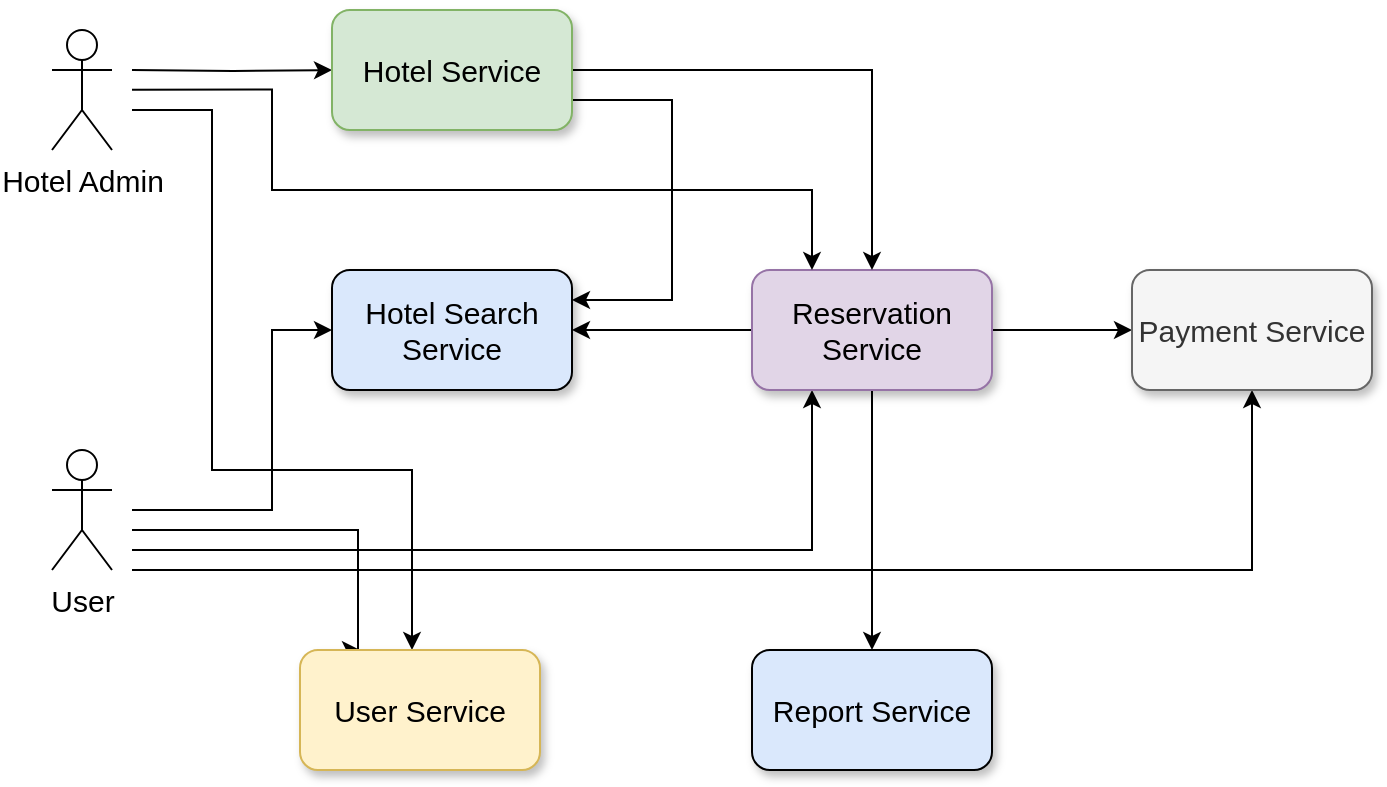 <mxfile version="13.7.9" type="device"><diagram id="Xu3OvhqKsMC2tY5Uirsi" name="Страница 1"><mxGraphModel dx="946" dy="672" grid="1" gridSize="10" guides="1" tooltips="1" connect="1" arrows="1" fold="1" page="1" pageScale="1" pageWidth="827" pageHeight="1169" math="0" shadow="0"><root><mxCell id="0"/><mxCell id="1" parent="0"/><mxCell id="D6IhZSMJv0mU0C70frHV-12" style="edgeStyle=orthogonalEdgeStyle;rounded=0;orthogonalLoop=1;jettySize=auto;html=1;entryX=0.25;entryY=0;entryDx=0;entryDy=0;startArrow=none;startFill=0;fontSize=15;" parent="1" target="D6IhZSMJv0mU0C70frHV-5" edge="1"><mxGeometry relative="1" as="geometry"><mxPoint x="210" y="290" as="sourcePoint"/><Array as="points"><mxPoint x="323" y="290"/></Array></mxGeometry></mxCell><mxCell id="D6IhZSMJv0mU0C70frHV-22" style="edgeStyle=orthogonalEdgeStyle;rounded=0;orthogonalLoop=1;jettySize=auto;html=1;entryX=0;entryY=0.5;entryDx=0;entryDy=0;shadow=0;startArrow=none;startFill=0;fontSize=15;" parent="1" target="D6IhZSMJv0mU0C70frHV-19" edge="1"><mxGeometry relative="1" as="geometry"><mxPoint x="210" y="280" as="sourcePoint"/><Array as="points"><mxPoint x="280" y="280"/><mxPoint x="280" y="190"/></Array></mxGeometry></mxCell><mxCell id="D6IhZSMJv0mU0C70frHV-26" style="edgeStyle=orthogonalEdgeStyle;rounded=0;orthogonalLoop=1;jettySize=auto;html=1;entryX=0.25;entryY=1;entryDx=0;entryDy=0;shadow=0;startArrow=none;startFill=0;fontSize=15;" parent="1" target="D6IhZSMJv0mU0C70frHV-4" edge="1"><mxGeometry relative="1" as="geometry"><mxPoint x="210" y="300" as="sourcePoint"/><Array as="points"><mxPoint x="210" y="300"/><mxPoint x="550" y="300"/></Array></mxGeometry></mxCell><mxCell id="D6IhZSMJv0mU0C70frHV-10" style="edgeStyle=orthogonalEdgeStyle;rounded=0;orthogonalLoop=1;jettySize=auto;html=1;startArrow=none;startFill=0;fontSize=15;" parent="1" target="D6IhZSMJv0mU0C70frHV-5" edge="1"><mxGeometry relative="1" as="geometry"><mxPoint x="210" y="80" as="sourcePoint"/><Array as="points"><mxPoint x="250" y="80"/><mxPoint x="250" y="260"/><mxPoint x="350" y="260"/></Array></mxGeometry></mxCell><mxCell id="D6IhZSMJv0mU0C70frHV-14" style="edgeStyle=orthogonalEdgeStyle;rounded=0;orthogonalLoop=1;jettySize=auto;html=1;startArrow=none;startFill=0;shadow=0;fontSize=15;" parent="1" source="D6IhZSMJv0mU0C70frHV-4" target="D6IhZSMJv0mU0C70frHV-7" edge="1"><mxGeometry relative="1" as="geometry"/></mxCell><mxCell id="D6IhZSMJv0mU0C70frHV-24" style="edgeStyle=orthogonalEdgeStyle;rounded=0;orthogonalLoop=1;jettySize=auto;html=1;entryX=1;entryY=0.5;entryDx=0;entryDy=0;shadow=0;startArrow=none;startFill=0;fontSize=15;" parent="1" source="D6IhZSMJv0mU0C70frHV-4" target="D6IhZSMJv0mU0C70frHV-19" edge="1"><mxGeometry relative="1" as="geometry"/></mxCell><mxCell id="rZOSmI0zABbB28U-VLSG-2" style="edgeStyle=orthogonalEdgeStyle;rounded=0;orthogonalLoop=1;jettySize=auto;html=1;entryX=0;entryY=0.5;entryDx=0;entryDy=0;" parent="1" source="D6IhZSMJv0mU0C70frHV-4" target="rZOSmI0zABbB28U-VLSG-1" edge="1"><mxGeometry relative="1" as="geometry"/></mxCell><mxCell id="D6IhZSMJv0mU0C70frHV-4" value="Reservation Service" style="rounded=1;whiteSpace=wrap;html=1;shadow=1;fillColor=#e1d5e7;fontSize=15;strokeColor=#9673a6;" parent="1" vertex="1"><mxGeometry x="520" y="160" width="120" height="60" as="geometry"/></mxCell><mxCell id="D6IhZSMJv0mU0C70frHV-5" value="User Service" style="rounded=1;whiteSpace=wrap;html=1;shadow=1;fillColor=#fff2cc;fontSize=15;strokeColor=#d6b656;" parent="1" vertex="1"><mxGeometry x="294" y="350" width="120" height="60" as="geometry"/></mxCell><mxCell id="D6IhZSMJv0mU0C70frHV-16" style="edgeStyle=orthogonalEdgeStyle;rounded=0;orthogonalLoop=1;jettySize=auto;html=1;entryX=0.5;entryY=0;entryDx=0;entryDy=0;startArrow=none;startFill=0;shadow=0;fontSize=15;" parent="1" source="D6IhZSMJv0mU0C70frHV-1" target="D6IhZSMJv0mU0C70frHV-4" edge="1"><mxGeometry relative="1" as="geometry"/></mxCell><mxCell id="D6IhZSMJv0mU0C70frHV-25" style="edgeStyle=orthogonalEdgeStyle;rounded=0;orthogonalLoop=1;jettySize=auto;html=1;entryX=0;entryY=0.5;entryDx=0;entryDy=0;shadow=0;startArrow=none;startFill=0;fontSize=15;" parent="1" target="D6IhZSMJv0mU0C70frHV-1" edge="1"><mxGeometry relative="1" as="geometry"><mxPoint x="210" y="60" as="sourcePoint"/></mxGeometry></mxCell><mxCell id="D6IhZSMJv0mU0C70frHV-7" value="Report Service" style="rounded=1;whiteSpace=wrap;html=1;shadow=1;fillColor=#dae8fc;fontSize=15;" parent="1" vertex="1"><mxGeometry x="520" y="350" width="120" height="60" as="geometry"/></mxCell><mxCell id="D6IhZSMJv0mU0C70frHV-17" value="Hotel Admin" style="shape=umlActor;verticalLabelPosition=bottom;verticalAlign=top;html=1;outlineConnect=0;fontSize=15;" parent="1" vertex="1"><mxGeometry x="170" y="40" width="30" height="60" as="geometry"/></mxCell><mxCell id="D6IhZSMJv0mU0C70frHV-19" value="Hotel Search&lt;br style=&quot;font-size: 15px;&quot;&gt;Service" style="rounded=1;whiteSpace=wrap;html=1;shadow=1;fillColor=#dae8fc;fontSize=15;" parent="1" vertex="1"><mxGeometry x="310" y="160" width="120" height="60" as="geometry"/></mxCell><mxCell id="D6IhZSMJv0mU0C70frHV-23" style="edgeStyle=orthogonalEdgeStyle;rounded=0;orthogonalLoop=1;jettySize=auto;html=1;exitX=0;exitY=0.75;exitDx=0;exitDy=0;shadow=0;startArrow=none;startFill=0;entryX=1;entryY=0.25;entryDx=0;entryDy=0;fontSize=15;" parent="1" source="D6IhZSMJv0mU0C70frHV-1" target="D6IhZSMJv0mU0C70frHV-19" edge="1"><mxGeometry relative="1" as="geometry"><Array as="points"><mxPoint x="480" y="75"/><mxPoint x="480" y="175"/></Array></mxGeometry></mxCell><mxCell id="D6IhZSMJv0mU0C70frHV-1" value="Hotel Service" style="rounded=1;whiteSpace=wrap;html=1;shadow=1;fillColor=#d5e8d4;fontSize=15;strokeColor=#82b366;" parent="1" vertex="1"><mxGeometry x="310" y="30" width="120" height="60" as="geometry"/></mxCell><mxCell id="rZOSmI0zABbB28U-VLSG-3" style="edgeStyle=orthogonalEdgeStyle;rounded=0;orthogonalLoop=1;jettySize=auto;html=1;entryX=0.5;entryY=1;entryDx=0;entryDy=0;" parent="1" target="rZOSmI0zABbB28U-VLSG-1" edge="1"><mxGeometry relative="1" as="geometry"><mxPoint x="210" y="310" as="sourcePoint"/><Array as="points"><mxPoint x="770" y="310"/></Array></mxGeometry></mxCell><mxCell id="D6IhZSMJv0mU0C70frHV-27" value="User" style="shape=umlActor;verticalLabelPosition=bottom;verticalAlign=top;html=1;outlineConnect=0;fontSize=15;" parent="1" vertex="1"><mxGeometry x="170" y="250" width="30" height="60" as="geometry"/></mxCell><mxCell id="D6IhZSMJv0mU0C70frHV-28" style="edgeStyle=orthogonalEdgeStyle;rounded=0;orthogonalLoop=1;jettySize=auto;html=1;startArrow=none;startFill=0;exitX=1;exitY=0.333;exitDx=0;exitDy=0;exitPerimeter=0;entryX=0.25;entryY=0;entryDx=0;entryDy=0;fontSize=15;" parent="1" target="D6IhZSMJv0mU0C70frHV-4" edge="1"><mxGeometry relative="1" as="geometry"><mxPoint x="210" y="69.83" as="sourcePoint"/><mxPoint x="450" y="190" as="targetPoint"/><Array as="points"><mxPoint x="280" y="70"/><mxPoint x="280" y="120"/><mxPoint x="550" y="120"/></Array></mxGeometry></mxCell><mxCell id="rZOSmI0zABbB28U-VLSG-1" value="Payment Service" style="rounded=1;whiteSpace=wrap;html=1;shadow=1;fillColor=#f5f5f5;fontSize=15;strokeColor=#666666;fontColor=#333333;" parent="1" vertex="1"><mxGeometry x="710" y="160" width="120" height="60" as="geometry"/></mxCell></root></mxGraphModel></diagram></mxfile>